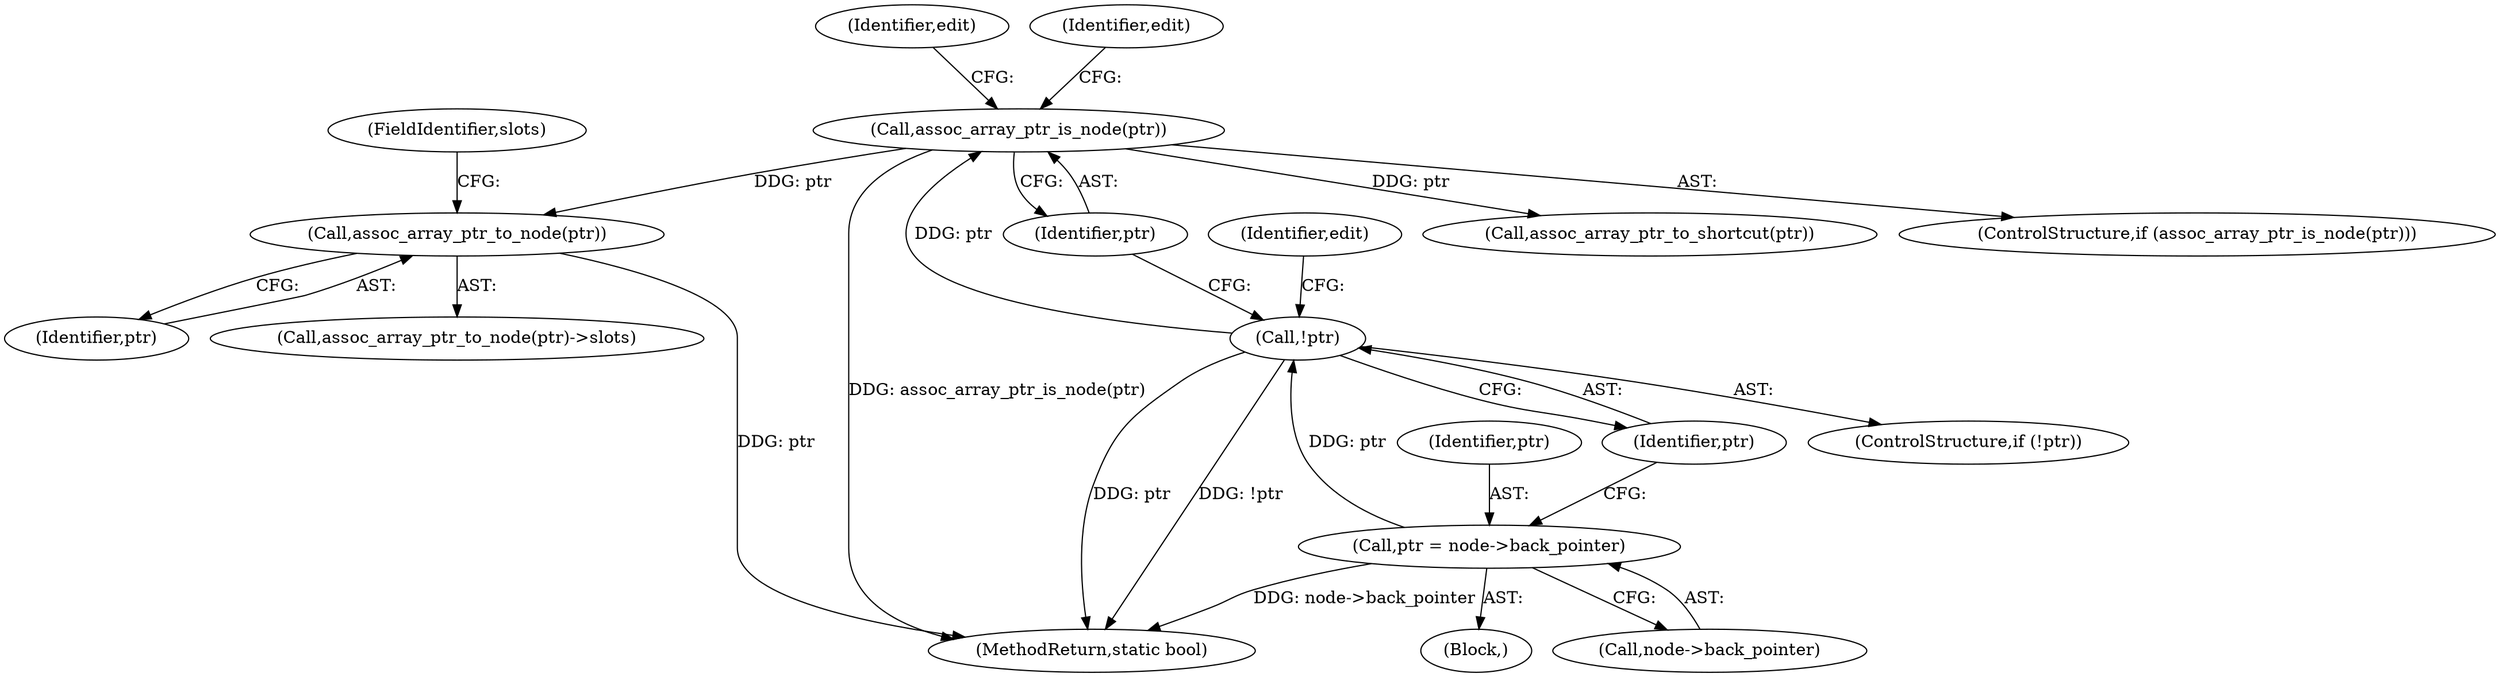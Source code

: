 digraph "0_linux_ea6789980fdaa610d7eb63602c746bf6ec70cd2b@pointer" {
"1000828" [label="(Call,assoc_array_ptr_to_node(ptr))"];
"1000815" [label="(Call,assoc_array_ptr_is_node(ptr))"];
"1000797" [label="(Call,!ptr)"];
"1000791" [label="(Call,ptr = node->back_pointer)"];
"1000121" [label="(Block,)"];
"1000792" [label="(Identifier,ptr)"];
"1000845" [label="(Call,assoc_array_ptr_to_shortcut(ptr))"];
"1000791" [label="(Call,ptr = node->back_pointer)"];
"1000815" [label="(Call,assoc_array_ptr_is_node(ptr))"];
"1000796" [label="(ControlStructure,if (!ptr))"];
"1000821" [label="(Identifier,edit)"];
"1000830" [label="(FieldIdentifier,slots)"];
"1000797" [label="(Call,!ptr)"];
"1000814" [label="(ControlStructure,if (assoc_array_ptr_is_node(ptr)))"];
"1000828" [label="(Call,assoc_array_ptr_to_node(ptr))"];
"1000798" [label="(Identifier,ptr)"];
"1000793" [label="(Call,node->back_pointer)"];
"1000839" [label="(Identifier,edit)"];
"1000829" [label="(Identifier,ptr)"];
"1000816" [label="(Identifier,ptr)"];
"1000803" [label="(Identifier,edit)"];
"1000827" [label="(Call,assoc_array_ptr_to_node(ptr)->slots)"];
"1001112" [label="(MethodReturn,static bool)"];
"1000828" -> "1000827"  [label="AST: "];
"1000828" -> "1000829"  [label="CFG: "];
"1000829" -> "1000828"  [label="AST: "];
"1000830" -> "1000828"  [label="CFG: "];
"1000828" -> "1001112"  [label="DDG: ptr"];
"1000815" -> "1000828"  [label="DDG: ptr"];
"1000815" -> "1000814"  [label="AST: "];
"1000815" -> "1000816"  [label="CFG: "];
"1000816" -> "1000815"  [label="AST: "];
"1000821" -> "1000815"  [label="CFG: "];
"1000839" -> "1000815"  [label="CFG: "];
"1000815" -> "1001112"  [label="DDG: assoc_array_ptr_is_node(ptr)"];
"1000797" -> "1000815"  [label="DDG: ptr"];
"1000815" -> "1000845"  [label="DDG: ptr"];
"1000797" -> "1000796"  [label="AST: "];
"1000797" -> "1000798"  [label="CFG: "];
"1000798" -> "1000797"  [label="AST: "];
"1000803" -> "1000797"  [label="CFG: "];
"1000816" -> "1000797"  [label="CFG: "];
"1000797" -> "1001112"  [label="DDG: ptr"];
"1000797" -> "1001112"  [label="DDG: !ptr"];
"1000791" -> "1000797"  [label="DDG: ptr"];
"1000791" -> "1000121"  [label="AST: "];
"1000791" -> "1000793"  [label="CFG: "];
"1000792" -> "1000791"  [label="AST: "];
"1000793" -> "1000791"  [label="AST: "];
"1000798" -> "1000791"  [label="CFG: "];
"1000791" -> "1001112"  [label="DDG: node->back_pointer"];
}
